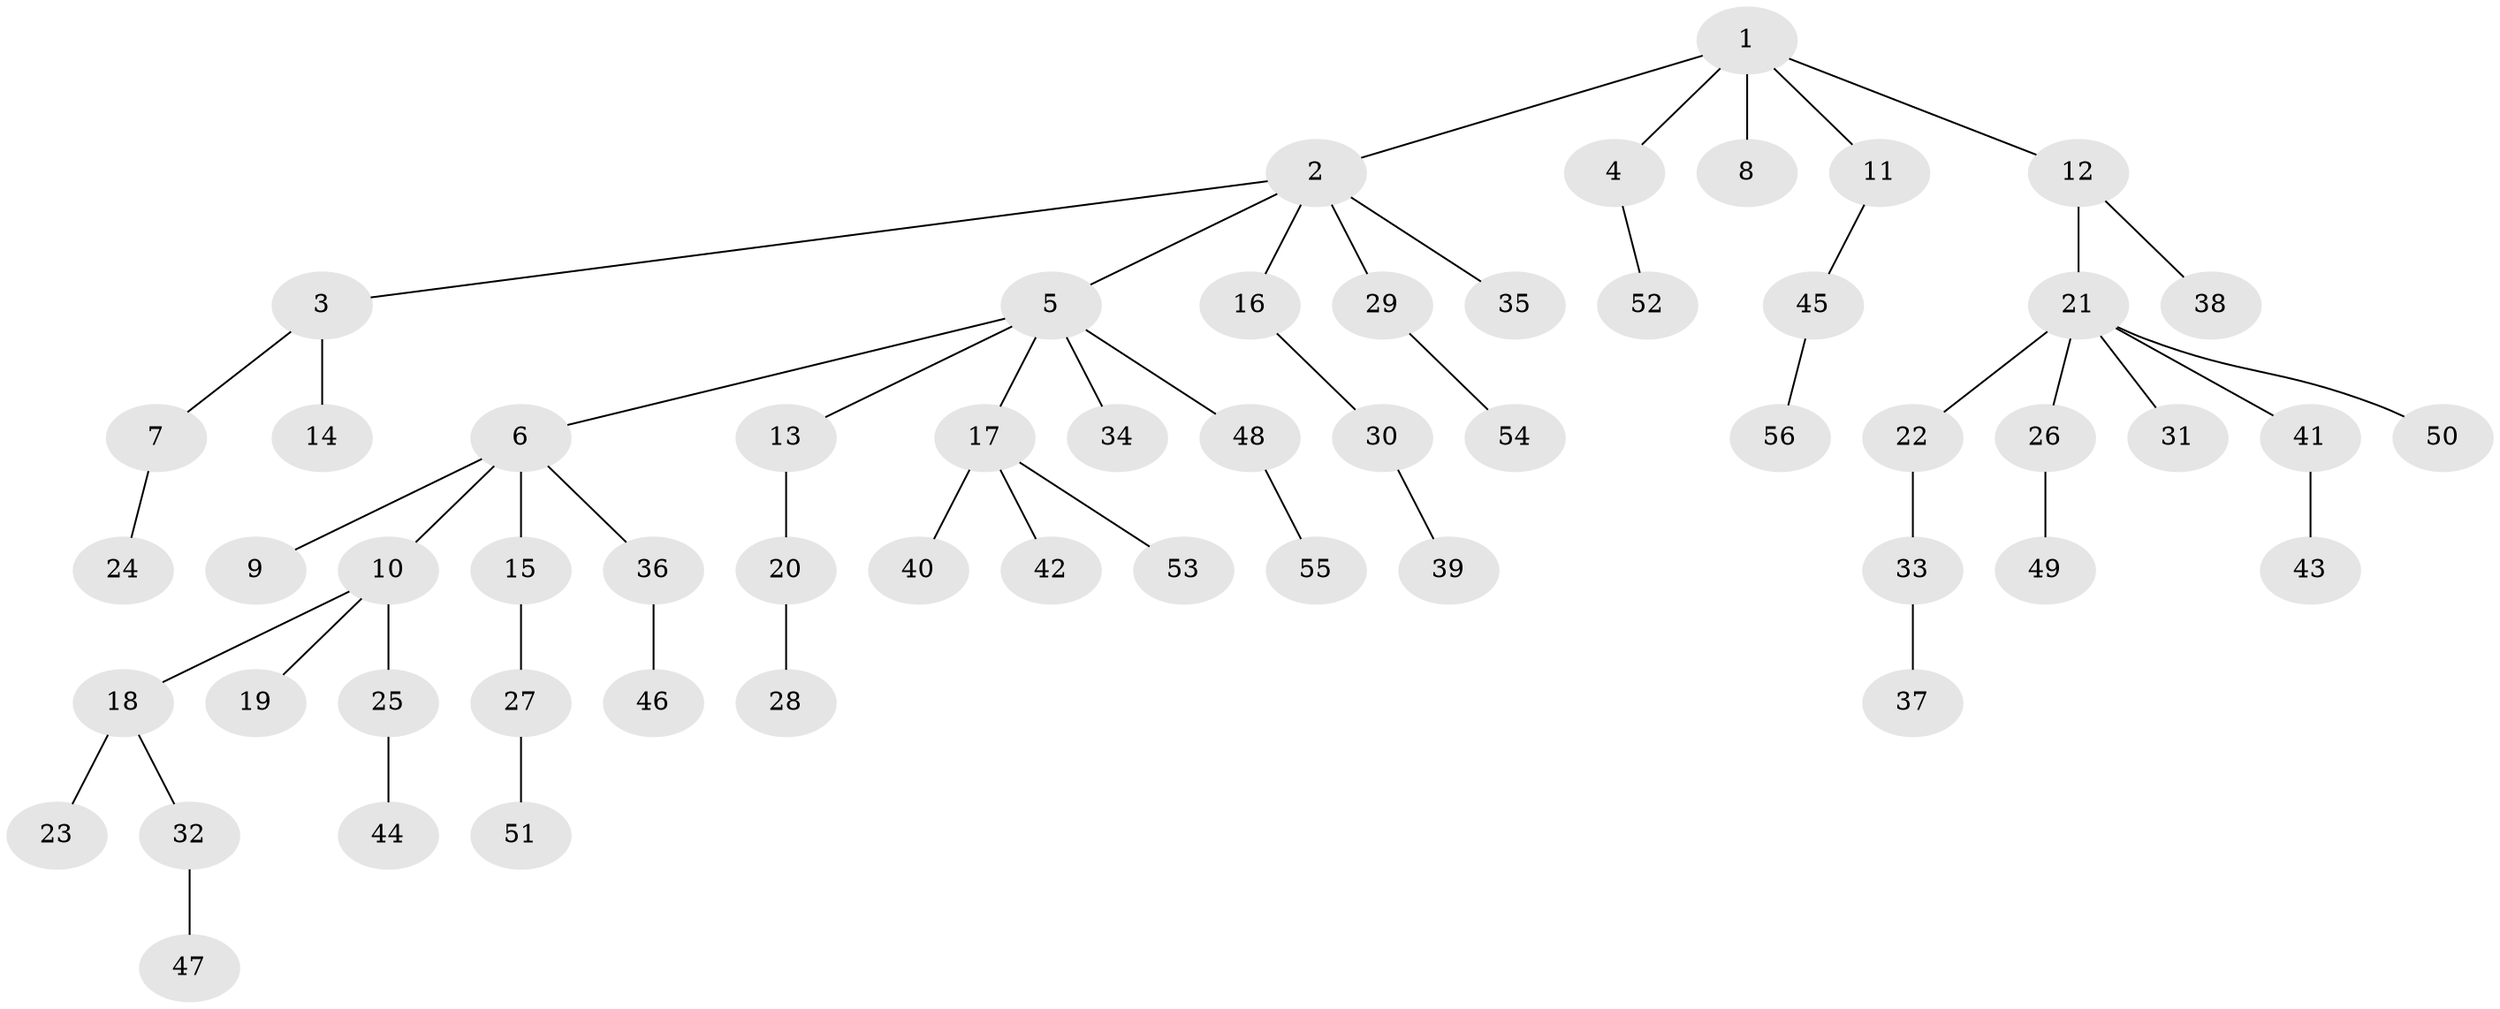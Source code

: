 // Generated by graph-tools (version 1.1) at 2025/15/03/09/25 04:15:34]
// undirected, 56 vertices, 55 edges
graph export_dot {
graph [start="1"]
  node [color=gray90,style=filled];
  1;
  2;
  3;
  4;
  5;
  6;
  7;
  8;
  9;
  10;
  11;
  12;
  13;
  14;
  15;
  16;
  17;
  18;
  19;
  20;
  21;
  22;
  23;
  24;
  25;
  26;
  27;
  28;
  29;
  30;
  31;
  32;
  33;
  34;
  35;
  36;
  37;
  38;
  39;
  40;
  41;
  42;
  43;
  44;
  45;
  46;
  47;
  48;
  49;
  50;
  51;
  52;
  53;
  54;
  55;
  56;
  1 -- 2;
  1 -- 4;
  1 -- 8;
  1 -- 11;
  1 -- 12;
  2 -- 3;
  2 -- 5;
  2 -- 16;
  2 -- 29;
  2 -- 35;
  3 -- 7;
  3 -- 14;
  4 -- 52;
  5 -- 6;
  5 -- 13;
  5 -- 17;
  5 -- 34;
  5 -- 48;
  6 -- 9;
  6 -- 10;
  6 -- 15;
  6 -- 36;
  7 -- 24;
  10 -- 18;
  10 -- 19;
  10 -- 25;
  11 -- 45;
  12 -- 21;
  12 -- 38;
  13 -- 20;
  15 -- 27;
  16 -- 30;
  17 -- 40;
  17 -- 42;
  17 -- 53;
  18 -- 23;
  18 -- 32;
  20 -- 28;
  21 -- 22;
  21 -- 26;
  21 -- 31;
  21 -- 41;
  21 -- 50;
  22 -- 33;
  25 -- 44;
  26 -- 49;
  27 -- 51;
  29 -- 54;
  30 -- 39;
  32 -- 47;
  33 -- 37;
  36 -- 46;
  41 -- 43;
  45 -- 56;
  48 -- 55;
}
